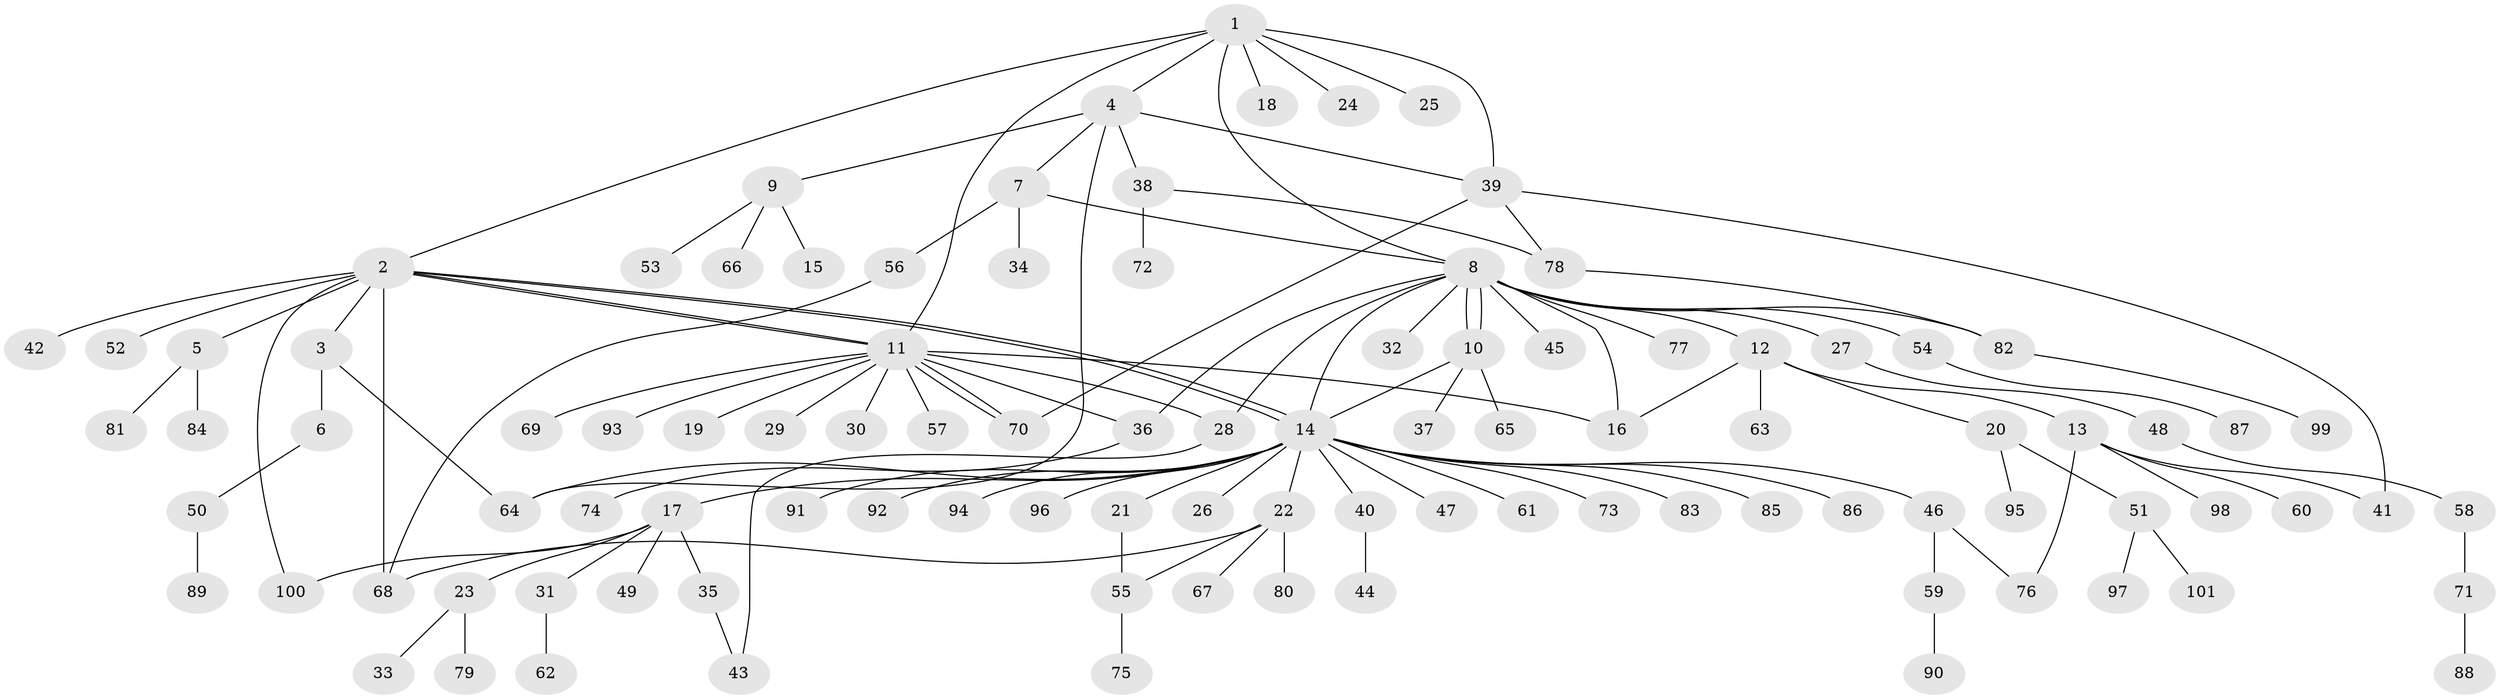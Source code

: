 // coarse degree distribution, {6: 0.02702702702702703, 10: 0.013513513513513514, 3: 0.12162162162162163, 7: 0.013513513513513514, 2: 0.16216216216216217, 4: 0.05405405405405406, 14: 0.013513513513513514, 15: 0.013513513513513514, 5: 0.013513513513513514, 21: 0.013513513513513514, 1: 0.5540540540540541}
// Generated by graph-tools (version 1.1) at 2025/51/02/27/25 19:51:57]
// undirected, 101 vertices, 125 edges
graph export_dot {
graph [start="1"]
  node [color=gray90,style=filled];
  1;
  2;
  3;
  4;
  5;
  6;
  7;
  8;
  9;
  10;
  11;
  12;
  13;
  14;
  15;
  16;
  17;
  18;
  19;
  20;
  21;
  22;
  23;
  24;
  25;
  26;
  27;
  28;
  29;
  30;
  31;
  32;
  33;
  34;
  35;
  36;
  37;
  38;
  39;
  40;
  41;
  42;
  43;
  44;
  45;
  46;
  47;
  48;
  49;
  50;
  51;
  52;
  53;
  54;
  55;
  56;
  57;
  58;
  59;
  60;
  61;
  62;
  63;
  64;
  65;
  66;
  67;
  68;
  69;
  70;
  71;
  72;
  73;
  74;
  75;
  76;
  77;
  78;
  79;
  80;
  81;
  82;
  83;
  84;
  85;
  86;
  87;
  88;
  89;
  90;
  91;
  92;
  93;
  94;
  95;
  96;
  97;
  98;
  99;
  100;
  101;
  1 -- 2;
  1 -- 4;
  1 -- 8;
  1 -- 11;
  1 -- 18;
  1 -- 24;
  1 -- 25;
  1 -- 39;
  2 -- 3;
  2 -- 5;
  2 -- 11;
  2 -- 11;
  2 -- 14;
  2 -- 14;
  2 -- 42;
  2 -- 52;
  2 -- 68;
  2 -- 100;
  3 -- 6;
  3 -- 64;
  4 -- 7;
  4 -- 9;
  4 -- 38;
  4 -- 39;
  4 -- 64;
  5 -- 81;
  5 -- 84;
  6 -- 50;
  7 -- 8;
  7 -- 34;
  7 -- 56;
  8 -- 10;
  8 -- 10;
  8 -- 12;
  8 -- 14;
  8 -- 16;
  8 -- 27;
  8 -- 28;
  8 -- 32;
  8 -- 36;
  8 -- 45;
  8 -- 54;
  8 -- 77;
  8 -- 82;
  9 -- 15;
  9 -- 53;
  9 -- 66;
  10 -- 14;
  10 -- 37;
  10 -- 65;
  11 -- 16;
  11 -- 19;
  11 -- 28;
  11 -- 29;
  11 -- 30;
  11 -- 36;
  11 -- 57;
  11 -- 69;
  11 -- 70;
  11 -- 70;
  11 -- 93;
  12 -- 13;
  12 -- 16;
  12 -- 20;
  12 -- 63;
  13 -- 41;
  13 -- 60;
  13 -- 76;
  13 -- 98;
  14 -- 17;
  14 -- 21;
  14 -- 22;
  14 -- 26;
  14 -- 40;
  14 -- 46;
  14 -- 47;
  14 -- 61;
  14 -- 64;
  14 -- 73;
  14 -- 83;
  14 -- 85;
  14 -- 86;
  14 -- 91;
  14 -- 92;
  14 -- 94;
  14 -- 96;
  17 -- 23;
  17 -- 31;
  17 -- 35;
  17 -- 49;
  17 -- 100;
  20 -- 51;
  20 -- 95;
  21 -- 55;
  22 -- 55;
  22 -- 67;
  22 -- 68;
  22 -- 80;
  23 -- 33;
  23 -- 79;
  27 -- 48;
  28 -- 43;
  31 -- 62;
  35 -- 43;
  36 -- 74;
  38 -- 72;
  38 -- 78;
  39 -- 41;
  39 -- 70;
  39 -- 78;
  40 -- 44;
  46 -- 59;
  46 -- 76;
  48 -- 58;
  50 -- 89;
  51 -- 97;
  51 -- 101;
  54 -- 87;
  55 -- 75;
  56 -- 68;
  58 -- 71;
  59 -- 90;
  71 -- 88;
  78 -- 82;
  82 -- 99;
}
